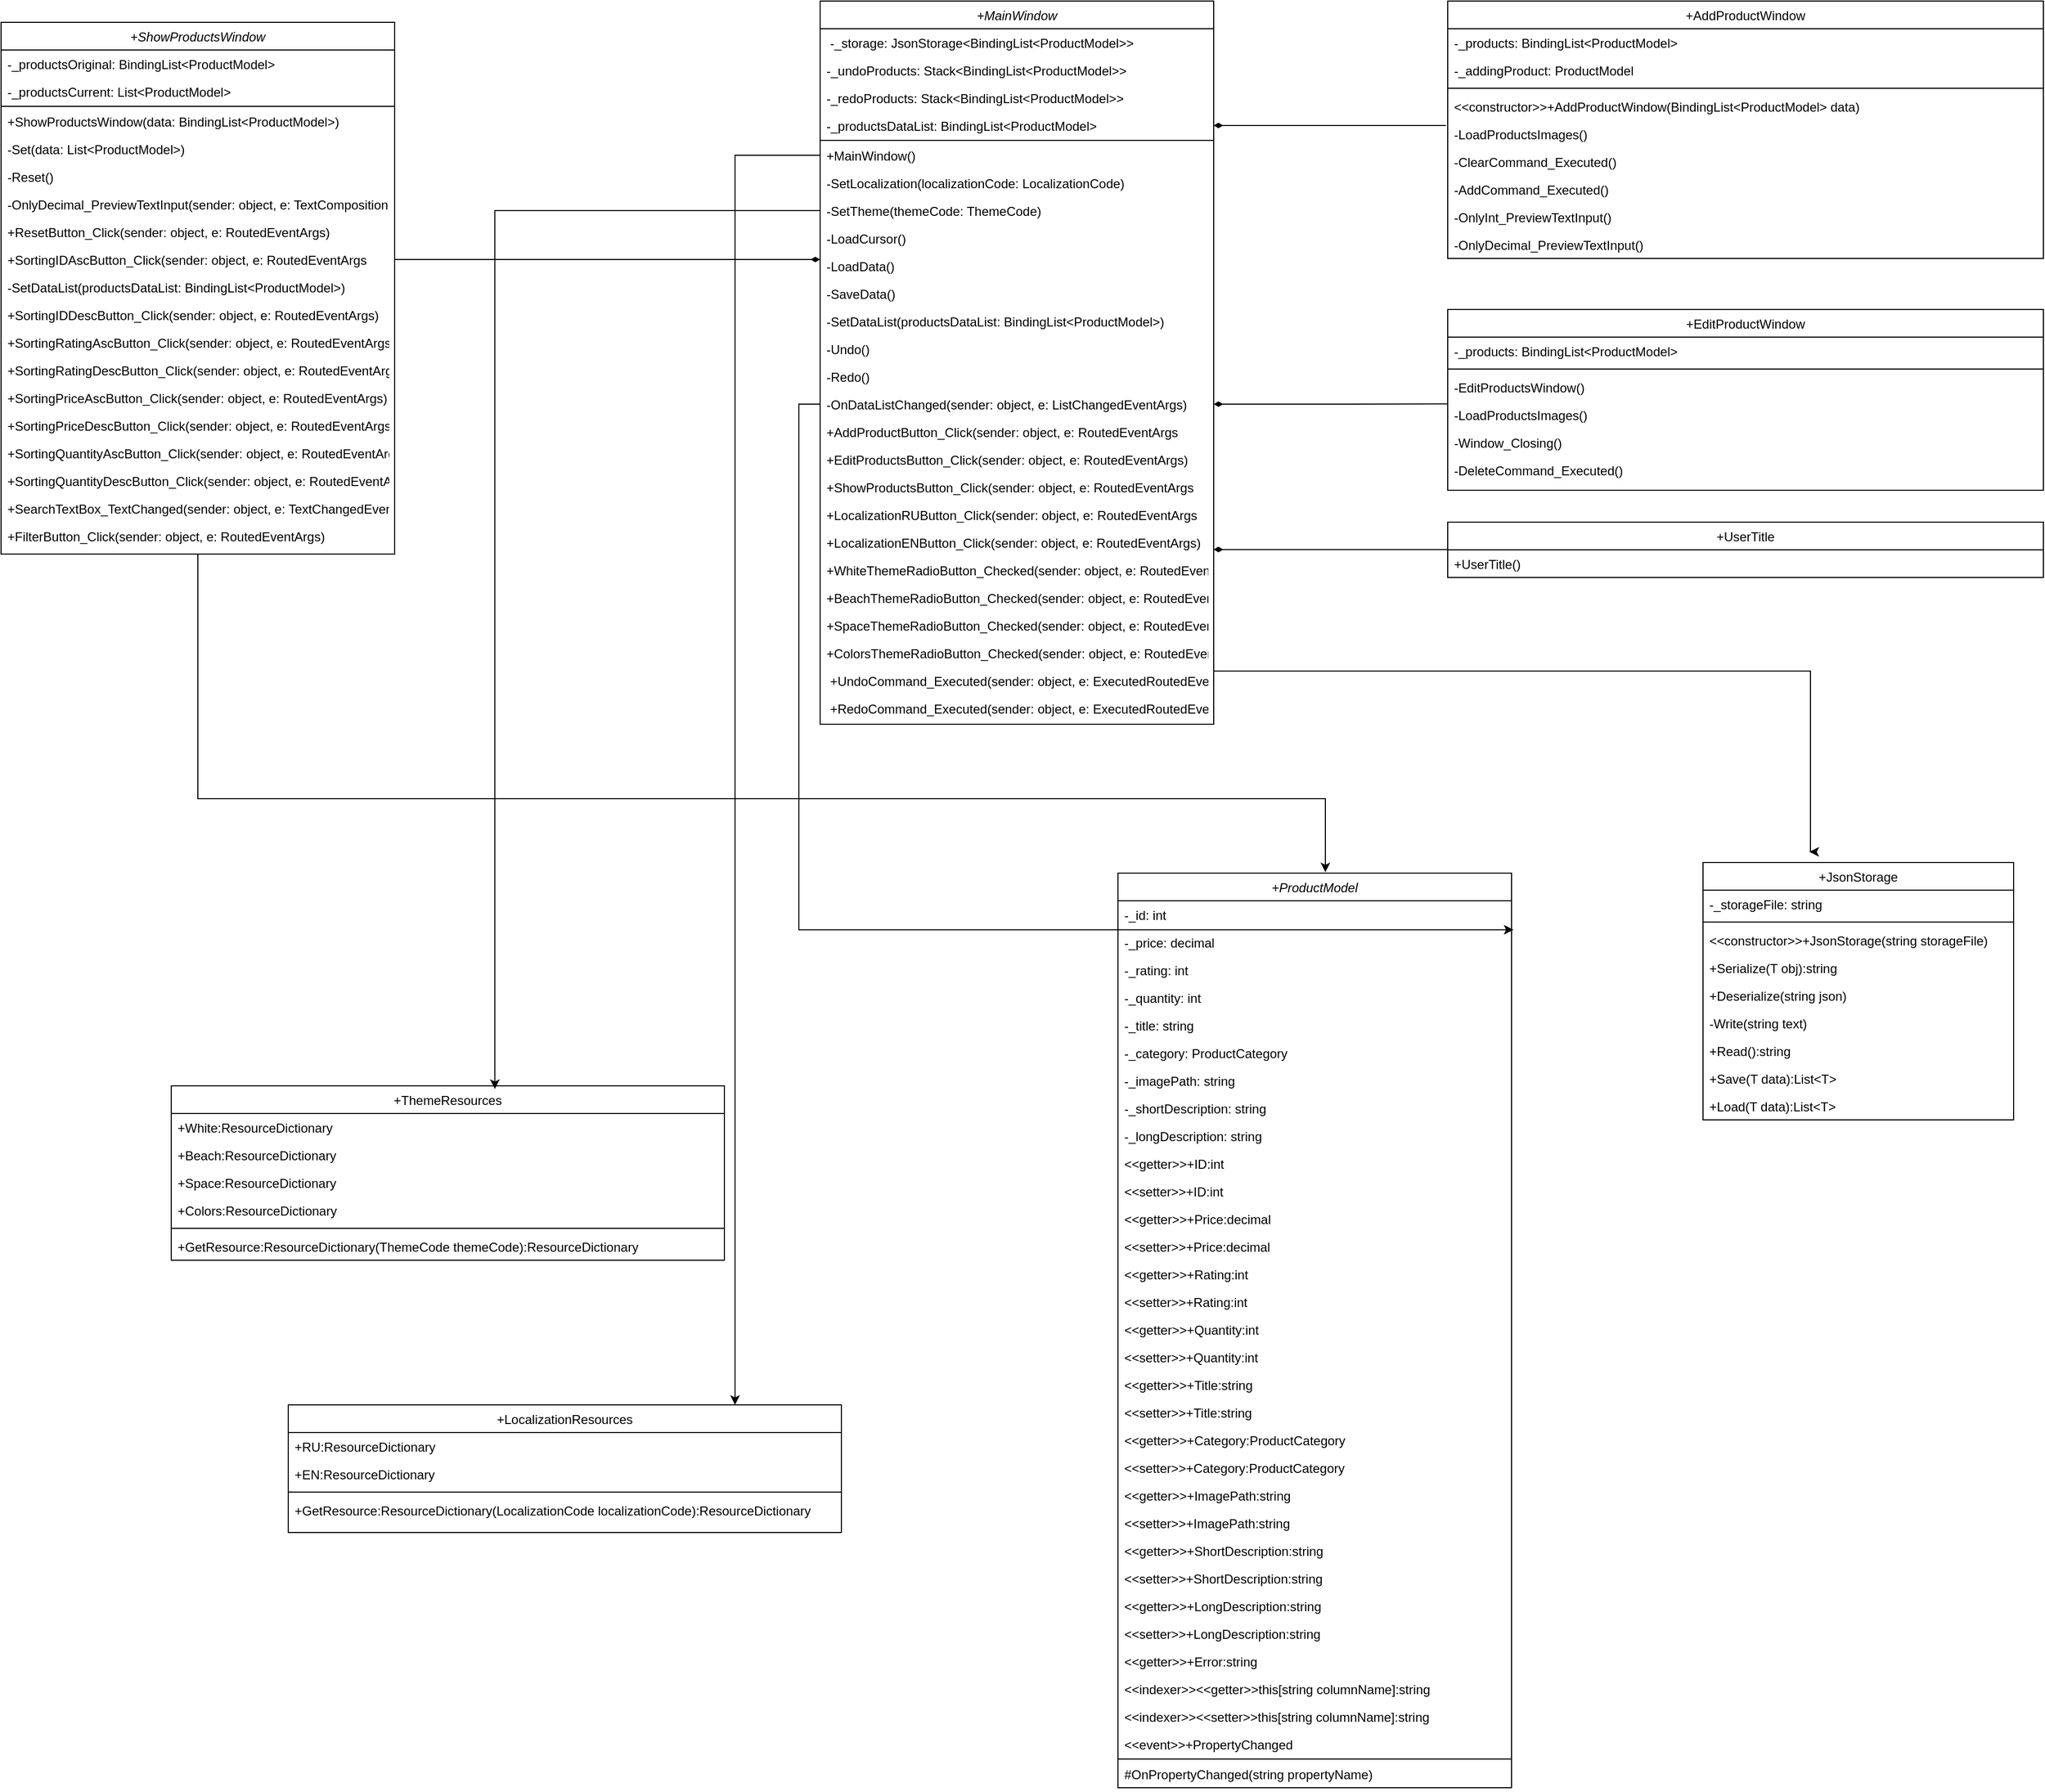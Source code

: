 <mxfile version="24.3.1" type="device">
  <diagram id="C5RBs43oDa-KdzZeNtuy" name="Page-1">
    <mxGraphModel dx="2405" dy="1918" grid="1" gridSize="10" guides="1" tooltips="1" connect="1" arrows="1" fold="1" page="1" pageScale="1" pageWidth="827" pageHeight="1169" math="0" shadow="0">
      <root>
        <mxCell id="WIyWlLk6GJQsqaUBKTNV-0" />
        <mxCell id="WIyWlLk6GJQsqaUBKTNV-1" parent="WIyWlLk6GJQsqaUBKTNV-0" />
        <mxCell id="zkfFHV4jXpPFQw0GAbJ--0" value="+ProductModel" style="swimlane;fontStyle=2;align=center;verticalAlign=top;childLayout=stackLayout;horizontal=1;startSize=26;horizontalStack=0;resizeParent=1;resizeLast=0;collapsible=1;marginBottom=0;rounded=0;shadow=0;strokeWidth=1;" parent="WIyWlLk6GJQsqaUBKTNV-1" vertex="1">
          <mxGeometry x="430" y="-320" width="370" height="860" as="geometry">
            <mxRectangle x="230" y="140" width="160" height="26" as="alternateBounds" />
          </mxGeometry>
        </mxCell>
        <mxCell id="zkfFHV4jXpPFQw0GAbJ--1" value="-_id: int" style="text;align=left;verticalAlign=top;spacingLeft=4;spacingRight=4;overflow=hidden;rotatable=0;points=[[0,0.5],[1,0.5]];portConstraint=eastwest;" parent="zkfFHV4jXpPFQw0GAbJ--0" vertex="1">
          <mxGeometry y="26" width="370" height="26" as="geometry" />
        </mxCell>
        <mxCell id="zkfFHV4jXpPFQw0GAbJ--2" value="-_price: decimal" style="text;align=left;verticalAlign=top;spacingLeft=4;spacingRight=4;overflow=hidden;rotatable=0;points=[[0,0.5],[1,0.5]];portConstraint=eastwest;rounded=0;shadow=0;html=0;" parent="zkfFHV4jXpPFQw0GAbJ--0" vertex="1">
          <mxGeometry y="52" width="370" height="26" as="geometry" />
        </mxCell>
        <mxCell id="zkfFHV4jXpPFQw0GAbJ--3" value="-_rating: int" style="text;align=left;verticalAlign=top;spacingLeft=4;spacingRight=4;overflow=hidden;rotatable=0;points=[[0,0.5],[1,0.5]];portConstraint=eastwest;rounded=0;shadow=0;html=0;" parent="zkfFHV4jXpPFQw0GAbJ--0" vertex="1">
          <mxGeometry y="78" width="370" height="26" as="geometry" />
        </mxCell>
        <mxCell id="Nc9b_965dw2pc8hEJclM-0" value="-_quantity: int" style="text;align=left;verticalAlign=top;spacingLeft=4;spacingRight=4;overflow=hidden;rotatable=0;points=[[0,0.5],[1,0.5]];portConstraint=eastwest;rounded=0;shadow=0;html=0;" parent="zkfFHV4jXpPFQw0GAbJ--0" vertex="1">
          <mxGeometry y="104" width="370" height="26" as="geometry" />
        </mxCell>
        <mxCell id="Nc9b_965dw2pc8hEJclM-1" value="-_title: string" style="text;align=left;verticalAlign=top;spacingLeft=4;spacingRight=4;overflow=hidden;rotatable=0;points=[[0,0.5],[1,0.5]];portConstraint=eastwest;rounded=0;shadow=0;html=0;" parent="zkfFHV4jXpPFQw0GAbJ--0" vertex="1">
          <mxGeometry y="130" width="370" height="26" as="geometry" />
        </mxCell>
        <mxCell id="Nc9b_965dw2pc8hEJclM-2" value="-_category: ProductCategory" style="text;align=left;verticalAlign=top;spacingLeft=4;spacingRight=4;overflow=hidden;rotatable=0;points=[[0,0.5],[1,0.5]];portConstraint=eastwest;rounded=0;shadow=0;html=0;" parent="zkfFHV4jXpPFQw0GAbJ--0" vertex="1">
          <mxGeometry y="156" width="370" height="26" as="geometry" />
        </mxCell>
        <mxCell id="Nc9b_965dw2pc8hEJclM-3" value="-_imagePath: string" style="text;align=left;verticalAlign=top;spacingLeft=4;spacingRight=4;overflow=hidden;rotatable=0;points=[[0,0.5],[1,0.5]];portConstraint=eastwest;rounded=0;shadow=0;html=0;" parent="zkfFHV4jXpPFQw0GAbJ--0" vertex="1">
          <mxGeometry y="182" width="370" height="26" as="geometry" />
        </mxCell>
        <mxCell id="Nc9b_965dw2pc8hEJclM-4" value="-_shortDescription: string" style="text;align=left;verticalAlign=top;spacingLeft=4;spacingRight=4;overflow=hidden;rotatable=0;points=[[0,0.5],[1,0.5]];portConstraint=eastwest;rounded=0;shadow=0;html=0;" parent="zkfFHV4jXpPFQw0GAbJ--0" vertex="1">
          <mxGeometry y="208" width="370" height="26" as="geometry" />
        </mxCell>
        <mxCell id="Nc9b_965dw2pc8hEJclM-5" value="-_longDescription: string" style="text;align=left;verticalAlign=top;spacingLeft=4;spacingRight=4;overflow=hidden;rotatable=0;points=[[0,0.5],[1,0.5]];portConstraint=eastwest;rounded=0;shadow=0;html=0;" parent="zkfFHV4jXpPFQw0GAbJ--0" vertex="1">
          <mxGeometry y="234" width="370" height="26" as="geometry" />
        </mxCell>
        <mxCell id="Nc9b_965dw2pc8hEJclM-6" value="&lt;&lt;getter&gt;&gt;+ID:int" style="text;align=left;verticalAlign=top;spacingLeft=4;spacingRight=4;overflow=hidden;rotatable=0;points=[[0,0.5],[1,0.5]];portConstraint=eastwest;rounded=0;shadow=0;html=0;" parent="zkfFHV4jXpPFQw0GAbJ--0" vertex="1">
          <mxGeometry y="260" width="370" height="26" as="geometry" />
        </mxCell>
        <mxCell id="Nc9b_965dw2pc8hEJclM-7" value="&lt;&lt;setter&gt;&gt;+ID:int" style="text;align=left;verticalAlign=top;spacingLeft=4;spacingRight=4;overflow=hidden;rotatable=0;points=[[0,0.5],[1,0.5]];portConstraint=eastwest;rounded=0;shadow=0;html=0;" parent="zkfFHV4jXpPFQw0GAbJ--0" vertex="1">
          <mxGeometry y="286" width="370" height="26" as="geometry" />
        </mxCell>
        <mxCell id="Nc9b_965dw2pc8hEJclM-8" value="&lt;&lt;getter&gt;&gt;+Price:decimal" style="text;align=left;verticalAlign=top;spacingLeft=4;spacingRight=4;overflow=hidden;rotatable=0;points=[[0,0.5],[1,0.5]];portConstraint=eastwest;rounded=0;shadow=0;html=0;" parent="zkfFHV4jXpPFQw0GAbJ--0" vertex="1">
          <mxGeometry y="312" width="370" height="26" as="geometry" />
        </mxCell>
        <mxCell id="Nc9b_965dw2pc8hEJclM-9" value="&lt;&lt;setter&gt;&gt;+Price:decimal" style="text;align=left;verticalAlign=top;spacingLeft=4;spacingRight=4;overflow=hidden;rotatable=0;points=[[0,0.5],[1,0.5]];portConstraint=eastwest;rounded=0;shadow=0;html=0;" parent="zkfFHV4jXpPFQw0GAbJ--0" vertex="1">
          <mxGeometry y="338" width="370" height="26" as="geometry" />
        </mxCell>
        <mxCell id="Nc9b_965dw2pc8hEJclM-11" value="&lt;&lt;getter&gt;&gt;+Rating:int" style="text;align=left;verticalAlign=top;spacingLeft=4;spacingRight=4;overflow=hidden;rotatable=0;points=[[0,0.5],[1,0.5]];portConstraint=eastwest;rounded=0;shadow=0;html=0;" parent="zkfFHV4jXpPFQw0GAbJ--0" vertex="1">
          <mxGeometry y="364" width="370" height="26" as="geometry" />
        </mxCell>
        <mxCell id="Nc9b_965dw2pc8hEJclM-12" value="&lt;&lt;setter&gt;&gt;+Rating:int" style="text;align=left;verticalAlign=top;spacingLeft=4;spacingRight=4;overflow=hidden;rotatable=0;points=[[0,0.5],[1,0.5]];portConstraint=eastwest;rounded=0;shadow=0;html=0;" parent="zkfFHV4jXpPFQw0GAbJ--0" vertex="1">
          <mxGeometry y="390" width="370" height="26" as="geometry" />
        </mxCell>
        <mxCell id="Nc9b_965dw2pc8hEJclM-13" value="&lt;&lt;getter&gt;&gt;+Quantity:int" style="text;align=left;verticalAlign=top;spacingLeft=4;spacingRight=4;overflow=hidden;rotatable=0;points=[[0,0.5],[1,0.5]];portConstraint=eastwest;rounded=0;shadow=0;html=0;" parent="zkfFHV4jXpPFQw0GAbJ--0" vertex="1">
          <mxGeometry y="416" width="370" height="26" as="geometry" />
        </mxCell>
        <mxCell id="Nc9b_965dw2pc8hEJclM-14" value="&lt;&lt;setter&gt;&gt;+Quantity:int" style="text;align=left;verticalAlign=top;spacingLeft=4;spacingRight=4;overflow=hidden;rotatable=0;points=[[0,0.5],[1,0.5]];portConstraint=eastwest;rounded=0;shadow=0;html=0;" parent="zkfFHV4jXpPFQw0GAbJ--0" vertex="1">
          <mxGeometry y="442" width="370" height="26" as="geometry" />
        </mxCell>
        <mxCell id="Nc9b_965dw2pc8hEJclM-15" value="&lt;&lt;getter&gt;&gt;+Title:string" style="text;align=left;verticalAlign=top;spacingLeft=4;spacingRight=4;overflow=hidden;rotatable=0;points=[[0,0.5],[1,0.5]];portConstraint=eastwest;rounded=0;shadow=0;html=0;" parent="zkfFHV4jXpPFQw0GAbJ--0" vertex="1">
          <mxGeometry y="468" width="370" height="26" as="geometry" />
        </mxCell>
        <mxCell id="Nc9b_965dw2pc8hEJclM-16" value="&lt;&lt;setter&gt;&gt;+Title:string" style="text;align=left;verticalAlign=top;spacingLeft=4;spacingRight=4;overflow=hidden;rotatable=0;points=[[0,0.5],[1,0.5]];portConstraint=eastwest;rounded=0;shadow=0;html=0;" parent="zkfFHV4jXpPFQw0GAbJ--0" vertex="1">
          <mxGeometry y="494" width="370" height="26" as="geometry" />
        </mxCell>
        <mxCell id="Nc9b_965dw2pc8hEJclM-17" value="&lt;&lt;getter&gt;&gt;+Category:ProductCategory" style="text;align=left;verticalAlign=top;spacingLeft=4;spacingRight=4;overflow=hidden;rotatable=0;points=[[0,0.5],[1,0.5]];portConstraint=eastwest;rounded=0;shadow=0;html=0;" parent="zkfFHV4jXpPFQw0GAbJ--0" vertex="1">
          <mxGeometry y="520" width="370" height="26" as="geometry" />
        </mxCell>
        <mxCell id="Nc9b_965dw2pc8hEJclM-18" value="&lt;&lt;setter&gt;&gt;+Category:ProductCategory" style="text;align=left;verticalAlign=top;spacingLeft=4;spacingRight=4;overflow=hidden;rotatable=0;points=[[0,0.5],[1,0.5]];portConstraint=eastwest;rounded=0;shadow=0;html=0;" parent="zkfFHV4jXpPFQw0GAbJ--0" vertex="1">
          <mxGeometry y="546" width="370" height="26" as="geometry" />
        </mxCell>
        <mxCell id="Nc9b_965dw2pc8hEJclM-19" value="&lt;&lt;getter&gt;&gt;+ImagePath:string" style="text;align=left;verticalAlign=top;spacingLeft=4;spacingRight=4;overflow=hidden;rotatable=0;points=[[0,0.5],[1,0.5]];portConstraint=eastwest;rounded=0;shadow=0;html=0;" parent="zkfFHV4jXpPFQw0GAbJ--0" vertex="1">
          <mxGeometry y="572" width="370" height="26" as="geometry" />
        </mxCell>
        <mxCell id="Nc9b_965dw2pc8hEJclM-20" value="&lt;&lt;setter&gt;&gt;+ImagePath:string" style="text;align=left;verticalAlign=top;spacingLeft=4;spacingRight=4;overflow=hidden;rotatable=0;points=[[0,0.5],[1,0.5]];portConstraint=eastwest;rounded=0;shadow=0;html=0;" parent="zkfFHV4jXpPFQw0GAbJ--0" vertex="1">
          <mxGeometry y="598" width="370" height="26" as="geometry" />
        </mxCell>
        <mxCell id="Nc9b_965dw2pc8hEJclM-21" value="&lt;&lt;getter&gt;&gt;+ShortDescription:string" style="text;align=left;verticalAlign=top;spacingLeft=4;spacingRight=4;overflow=hidden;rotatable=0;points=[[0,0.5],[1,0.5]];portConstraint=eastwest;rounded=0;shadow=0;html=0;" parent="zkfFHV4jXpPFQw0GAbJ--0" vertex="1">
          <mxGeometry y="624" width="370" height="26" as="geometry" />
        </mxCell>
        <mxCell id="Nc9b_965dw2pc8hEJclM-22" value="&lt;&lt;setter&gt;&gt;+ShortDescription:string" style="text;align=left;verticalAlign=top;spacingLeft=4;spacingRight=4;overflow=hidden;rotatable=0;points=[[0,0.5],[1,0.5]];portConstraint=eastwest;rounded=0;shadow=0;html=0;" parent="zkfFHV4jXpPFQw0GAbJ--0" vertex="1">
          <mxGeometry y="650" width="370" height="26" as="geometry" />
        </mxCell>
        <mxCell id="Nc9b_965dw2pc8hEJclM-23" value="&lt;&lt;getter&gt;&gt;+LongDescription:string" style="text;align=left;verticalAlign=top;spacingLeft=4;spacingRight=4;overflow=hidden;rotatable=0;points=[[0,0.5],[1,0.5]];portConstraint=eastwest;rounded=0;shadow=0;html=0;" parent="zkfFHV4jXpPFQw0GAbJ--0" vertex="1">
          <mxGeometry y="676" width="370" height="26" as="geometry" />
        </mxCell>
        <mxCell id="Nc9b_965dw2pc8hEJclM-24" value="&lt;&lt;setter&gt;&gt;+LongDescription:string" style="text;align=left;verticalAlign=top;spacingLeft=4;spacingRight=4;overflow=hidden;rotatable=0;points=[[0,0.5],[1,0.5]];portConstraint=eastwest;rounded=0;shadow=0;html=0;" parent="zkfFHV4jXpPFQw0GAbJ--0" vertex="1">
          <mxGeometry y="702" width="370" height="26" as="geometry" />
        </mxCell>
        <mxCell id="Nc9b_965dw2pc8hEJclM-25" value="&lt;&lt;getter&gt;&gt;+Error:string" style="text;align=left;verticalAlign=top;spacingLeft=4;spacingRight=4;overflow=hidden;rotatable=0;points=[[0,0.5],[1,0.5]];portConstraint=eastwest;rounded=0;shadow=0;html=0;" parent="zkfFHV4jXpPFQw0GAbJ--0" vertex="1">
          <mxGeometry y="728" width="370" height="26" as="geometry" />
        </mxCell>
        <mxCell id="Nc9b_965dw2pc8hEJclM-26" value="&lt;&lt;indexer&gt;&gt;&lt;&lt;getter&gt;&gt;this[string columnName]:string" style="text;align=left;verticalAlign=top;spacingLeft=4;spacingRight=4;overflow=hidden;rotatable=0;points=[[0,0.5],[1,0.5]];portConstraint=eastwest;rounded=0;shadow=0;html=0;" parent="zkfFHV4jXpPFQw0GAbJ--0" vertex="1">
          <mxGeometry y="754" width="370" height="26" as="geometry" />
        </mxCell>
        <mxCell id="Nc9b_965dw2pc8hEJclM-28" value="&lt;&lt;indexer&gt;&gt;&lt;&lt;setter&gt;&gt;this[string columnName]:string" style="text;align=left;verticalAlign=top;spacingLeft=4;spacingRight=4;overflow=hidden;rotatable=0;points=[[0,0.5],[1,0.5]];portConstraint=eastwest;rounded=0;shadow=0;html=0;" parent="zkfFHV4jXpPFQw0GAbJ--0" vertex="1">
          <mxGeometry y="780" width="370" height="26" as="geometry" />
        </mxCell>
        <mxCell id="Nc9b_965dw2pc8hEJclM-27" value="&lt;&lt;event&gt;&gt;+PropertyChanged" style="text;align=left;verticalAlign=top;spacingLeft=4;spacingRight=4;overflow=hidden;rotatable=0;points=[[0,0.5],[1,0.5]];portConstraint=eastwest;rounded=0;shadow=0;html=0;" parent="zkfFHV4jXpPFQw0GAbJ--0" vertex="1">
          <mxGeometry y="806" width="370" height="26" as="geometry" />
        </mxCell>
        <mxCell id="zkfFHV4jXpPFQw0GAbJ--4" value="" style="line;html=1;strokeWidth=1;align=left;verticalAlign=middle;spacingTop=-1;spacingLeft=3;spacingRight=3;rotatable=0;labelPosition=right;points=[];portConstraint=eastwest;" parent="zkfFHV4jXpPFQw0GAbJ--0" vertex="1">
          <mxGeometry y="832" width="370" height="2" as="geometry" />
        </mxCell>
        <mxCell id="zkfFHV4jXpPFQw0GAbJ--5" value="#OnPropertyChanged(string propertyName)" style="text;align=left;verticalAlign=top;spacingLeft=4;spacingRight=4;overflow=hidden;rotatable=0;points=[[0,0.5],[1,0.5]];portConstraint=eastwest;" parent="zkfFHV4jXpPFQw0GAbJ--0" vertex="1">
          <mxGeometry y="834" width="370" height="26" as="geometry" />
        </mxCell>
        <mxCell id="zkfFHV4jXpPFQw0GAbJ--13" value="+LocalizationResources" style="swimlane;fontStyle=0;align=center;verticalAlign=top;childLayout=stackLayout;horizontal=1;startSize=26;horizontalStack=0;resizeParent=1;resizeLast=0;collapsible=1;marginBottom=0;rounded=0;shadow=0;strokeWidth=1;" parent="WIyWlLk6GJQsqaUBKTNV-1" vertex="1">
          <mxGeometry x="-350" y="180" width="520" height="120" as="geometry">
            <mxRectangle x="340" y="380" width="170" height="26" as="alternateBounds" />
          </mxGeometry>
        </mxCell>
        <mxCell id="zkfFHV4jXpPFQw0GAbJ--14" value="+RU:ResourceDictionary" style="text;align=left;verticalAlign=top;spacingLeft=4;spacingRight=4;overflow=hidden;rotatable=0;points=[[0,0.5],[1,0.5]];portConstraint=eastwest;" parent="zkfFHV4jXpPFQw0GAbJ--13" vertex="1">
          <mxGeometry y="26" width="520" height="26" as="geometry" />
        </mxCell>
        <mxCell id="Nc9b_965dw2pc8hEJclM-35" value="+EN:ResourceDictionary" style="text;align=left;verticalAlign=top;spacingLeft=4;spacingRight=4;overflow=hidden;rotatable=0;points=[[0,0.5],[1,0.5]];portConstraint=eastwest;" parent="zkfFHV4jXpPFQw0GAbJ--13" vertex="1">
          <mxGeometry y="52" width="520" height="26" as="geometry" />
        </mxCell>
        <mxCell id="zkfFHV4jXpPFQw0GAbJ--15" value="" style="line;html=1;strokeWidth=1;align=left;verticalAlign=middle;spacingTop=-1;spacingLeft=3;spacingRight=3;rotatable=0;labelPosition=right;points=[];portConstraint=eastwest;" parent="zkfFHV4jXpPFQw0GAbJ--13" vertex="1">
          <mxGeometry y="78" width="520" height="8" as="geometry" />
        </mxCell>
        <mxCell id="Nc9b_965dw2pc8hEJclM-36" value="+GetResource:ResourceDictionary(LocalizationCode localizationCode):ResourceDictionary" style="text;align=left;verticalAlign=top;spacingLeft=4;spacingRight=4;overflow=hidden;rotatable=0;points=[[0,0.5],[1,0.5]];portConstraint=eastwest;" parent="zkfFHV4jXpPFQw0GAbJ--13" vertex="1">
          <mxGeometry y="86" width="520" height="26" as="geometry" />
        </mxCell>
        <mxCell id="zkfFHV4jXpPFQw0GAbJ--17" value="+JsonStorage" style="swimlane;fontStyle=0;align=center;verticalAlign=top;childLayout=stackLayout;horizontal=1;startSize=26;horizontalStack=0;resizeParent=1;resizeLast=0;collapsible=1;marginBottom=0;rounded=0;shadow=0;strokeWidth=1;" parent="WIyWlLk6GJQsqaUBKTNV-1" vertex="1">
          <mxGeometry x="980" y="-330" width="292" height="242" as="geometry">
            <mxRectangle x="550" y="140" width="160" height="26" as="alternateBounds" />
          </mxGeometry>
        </mxCell>
        <mxCell id="zkfFHV4jXpPFQw0GAbJ--18" value="-_storageFile: string" style="text;align=left;verticalAlign=top;spacingLeft=4;spacingRight=4;overflow=hidden;rotatable=0;points=[[0,0.5],[1,0.5]];portConstraint=eastwest;" parent="zkfFHV4jXpPFQw0GAbJ--17" vertex="1">
          <mxGeometry y="26" width="292" height="26" as="geometry" />
        </mxCell>
        <mxCell id="zkfFHV4jXpPFQw0GAbJ--23" value="" style="line;html=1;strokeWidth=1;align=left;verticalAlign=middle;spacingTop=-1;spacingLeft=3;spacingRight=3;rotatable=0;labelPosition=right;points=[];portConstraint=eastwest;" parent="zkfFHV4jXpPFQw0GAbJ--17" vertex="1">
          <mxGeometry y="52" width="292" height="8" as="geometry" />
        </mxCell>
        <mxCell id="zkfFHV4jXpPFQw0GAbJ--24" value="&lt;&lt;constructor&gt;&gt;+JsonStorage(string storageFile)" style="text;align=left;verticalAlign=top;spacingLeft=4;spacingRight=4;overflow=hidden;rotatable=0;points=[[0,0.5],[1,0.5]];portConstraint=eastwest;" parent="zkfFHV4jXpPFQw0GAbJ--17" vertex="1">
          <mxGeometry y="60" width="292" height="26" as="geometry" />
        </mxCell>
        <mxCell id="zkfFHV4jXpPFQw0GAbJ--25" value="+Serialize(T obj):string" style="text;align=left;verticalAlign=top;spacingLeft=4;spacingRight=4;overflow=hidden;rotatable=0;points=[[0,0.5],[1,0.5]];portConstraint=eastwest;" parent="zkfFHV4jXpPFQw0GAbJ--17" vertex="1">
          <mxGeometry y="86" width="292" height="26" as="geometry" />
        </mxCell>
        <mxCell id="Nc9b_965dw2pc8hEJclM-30" value="+Deserialize(string json)" style="text;align=left;verticalAlign=top;spacingLeft=4;spacingRight=4;overflow=hidden;rotatable=0;points=[[0,0.5],[1,0.5]];portConstraint=eastwest;" parent="zkfFHV4jXpPFQw0GAbJ--17" vertex="1">
          <mxGeometry y="112" width="292" height="26" as="geometry" />
        </mxCell>
        <mxCell id="Nc9b_965dw2pc8hEJclM-31" value="-Write(string text)" style="text;align=left;verticalAlign=top;spacingLeft=4;spacingRight=4;overflow=hidden;rotatable=0;points=[[0,0.5],[1,0.5]];portConstraint=eastwest;" parent="zkfFHV4jXpPFQw0GAbJ--17" vertex="1">
          <mxGeometry y="138" width="292" height="26" as="geometry" />
        </mxCell>
        <mxCell id="Nc9b_965dw2pc8hEJclM-32" value="+Read():string" style="text;align=left;verticalAlign=top;spacingLeft=4;spacingRight=4;overflow=hidden;rotatable=0;points=[[0,0.5],[1,0.5]];portConstraint=eastwest;" parent="zkfFHV4jXpPFQw0GAbJ--17" vertex="1">
          <mxGeometry y="164" width="292" height="26" as="geometry" />
        </mxCell>
        <mxCell id="Nc9b_965dw2pc8hEJclM-33" value="+Save(T data):List&lt;T&gt;" style="text;align=left;verticalAlign=top;spacingLeft=4;spacingRight=4;overflow=hidden;rotatable=0;points=[[0,0.5],[1,0.5]];portConstraint=eastwest;" parent="zkfFHV4jXpPFQw0GAbJ--17" vertex="1">
          <mxGeometry y="190" width="292" height="26" as="geometry" />
        </mxCell>
        <mxCell id="Nc9b_965dw2pc8hEJclM-34" value="+Load(T data):List&lt;T&gt;" style="text;align=left;verticalAlign=top;spacingLeft=4;spacingRight=4;overflow=hidden;rotatable=0;points=[[0,0.5],[1,0.5]];portConstraint=eastwest;" parent="zkfFHV4jXpPFQw0GAbJ--17" vertex="1">
          <mxGeometry y="216" width="292" height="26" as="geometry" />
        </mxCell>
        <mxCell id="Nc9b_965dw2pc8hEJclM-37" value="+ThemeResources" style="swimlane;fontStyle=0;align=center;verticalAlign=top;childLayout=stackLayout;horizontal=1;startSize=26;horizontalStack=0;resizeParent=1;resizeLast=0;collapsible=1;marginBottom=0;rounded=0;shadow=0;strokeWidth=1;" parent="WIyWlLk6GJQsqaUBKTNV-1" vertex="1">
          <mxGeometry x="-460" y="-120" width="520" height="164" as="geometry">
            <mxRectangle x="340" y="380" width="170" height="26" as="alternateBounds" />
          </mxGeometry>
        </mxCell>
        <mxCell id="Nc9b_965dw2pc8hEJclM-38" value="+White:ResourceDictionary" style="text;align=left;verticalAlign=top;spacingLeft=4;spacingRight=4;overflow=hidden;rotatable=0;points=[[0,0.5],[1,0.5]];portConstraint=eastwest;" parent="Nc9b_965dw2pc8hEJclM-37" vertex="1">
          <mxGeometry y="26" width="520" height="26" as="geometry" />
        </mxCell>
        <mxCell id="Nc9b_965dw2pc8hEJclM-39" value="+Beach:ResourceDictionary" style="text;align=left;verticalAlign=top;spacingLeft=4;spacingRight=4;overflow=hidden;rotatable=0;points=[[0,0.5],[1,0.5]];portConstraint=eastwest;" parent="Nc9b_965dw2pc8hEJclM-37" vertex="1">
          <mxGeometry y="52" width="520" height="26" as="geometry" />
        </mxCell>
        <mxCell id="Nc9b_965dw2pc8hEJclM-47" value="+Space:ResourceDictionary" style="text;align=left;verticalAlign=top;spacingLeft=4;spacingRight=4;overflow=hidden;rotatable=0;points=[[0,0.5],[1,0.5]];portConstraint=eastwest;" parent="Nc9b_965dw2pc8hEJclM-37" vertex="1">
          <mxGeometry y="78" width="520" height="26" as="geometry" />
        </mxCell>
        <mxCell id="Nc9b_965dw2pc8hEJclM-54" value="+Colors:ResourceDictionary" style="text;align=left;verticalAlign=top;spacingLeft=4;spacingRight=4;overflow=hidden;rotatable=0;points=[[0,0.5],[1,0.5]];portConstraint=eastwest;" parent="Nc9b_965dw2pc8hEJclM-37" vertex="1">
          <mxGeometry y="104" width="520" height="26" as="geometry" />
        </mxCell>
        <mxCell id="Nc9b_965dw2pc8hEJclM-40" value="" style="line;html=1;strokeWidth=1;align=left;verticalAlign=middle;spacingTop=-1;spacingLeft=3;spacingRight=3;rotatable=0;labelPosition=right;points=[];portConstraint=eastwest;" parent="Nc9b_965dw2pc8hEJclM-37" vertex="1">
          <mxGeometry y="130" width="520" height="8" as="geometry" />
        </mxCell>
        <mxCell id="Nc9b_965dw2pc8hEJclM-41" value="+GetResource:ResourceDictionary(ThemeCode themeCode):ResourceDictionary" style="text;align=left;verticalAlign=top;spacingLeft=4;spacingRight=4;overflow=hidden;rotatable=0;points=[[0,0.5],[1,0.5]];portConstraint=eastwest;" parent="Nc9b_965dw2pc8hEJclM-37" vertex="1">
          <mxGeometry y="138" width="520" height="26" as="geometry" />
        </mxCell>
        <mxCell id="Nc9b_965dw2pc8hEJclM-55" value="+AddProductWindow" style="swimlane;fontStyle=0;align=center;verticalAlign=top;childLayout=stackLayout;horizontal=1;startSize=26;horizontalStack=0;resizeParent=1;resizeLast=0;collapsible=1;marginBottom=0;rounded=0;shadow=0;strokeWidth=1;" parent="WIyWlLk6GJQsqaUBKTNV-1" vertex="1">
          <mxGeometry x="740" y="-1140" width="560" height="242" as="geometry">
            <mxRectangle x="550" y="140" width="160" height="26" as="alternateBounds" />
          </mxGeometry>
        </mxCell>
        <mxCell id="Nc9b_965dw2pc8hEJclM-56" value="-_products: BindingList&lt;ProductModel&gt;" style="text;align=left;verticalAlign=top;spacingLeft=4;spacingRight=4;overflow=hidden;rotatable=0;points=[[0,0.5],[1,0.5]];portConstraint=eastwest;" parent="Nc9b_965dw2pc8hEJclM-55" vertex="1">
          <mxGeometry y="26" width="560" height="26" as="geometry" />
        </mxCell>
        <mxCell id="Nc9b_965dw2pc8hEJclM-65" value="-_addingProduct: ProductModel" style="text;align=left;verticalAlign=top;spacingLeft=4;spacingRight=4;overflow=hidden;rotatable=0;points=[[0,0.5],[1,0.5]];portConstraint=eastwest;" parent="Nc9b_965dw2pc8hEJclM-55" vertex="1">
          <mxGeometry y="52" width="560" height="26" as="geometry" />
        </mxCell>
        <mxCell id="Nc9b_965dw2pc8hEJclM-57" value="" style="line;html=1;strokeWidth=1;align=left;verticalAlign=middle;spacingTop=-1;spacingLeft=3;spacingRight=3;rotatable=0;labelPosition=right;points=[];portConstraint=eastwest;" parent="Nc9b_965dw2pc8hEJclM-55" vertex="1">
          <mxGeometry y="78" width="560" height="8" as="geometry" />
        </mxCell>
        <mxCell id="Nc9b_965dw2pc8hEJclM-58" value="&lt;&lt;constructor&gt;&gt;+AddProductWindow(BindingList&lt;ProductModel&gt; data)" style="text;align=left;verticalAlign=top;spacingLeft=4;spacingRight=4;overflow=hidden;rotatable=0;points=[[0,0.5],[1,0.5]];portConstraint=eastwest;" parent="Nc9b_965dw2pc8hEJclM-55" vertex="1">
          <mxGeometry y="86" width="560" height="26" as="geometry" />
        </mxCell>
        <mxCell id="Nc9b_965dw2pc8hEJclM-59" value="-LoadProductsImages()" style="text;align=left;verticalAlign=top;spacingLeft=4;spacingRight=4;overflow=hidden;rotatable=0;points=[[0,0.5],[1,0.5]];portConstraint=eastwest;" parent="Nc9b_965dw2pc8hEJclM-55" vertex="1">
          <mxGeometry y="112" width="560" height="26" as="geometry" />
        </mxCell>
        <mxCell id="Nc9b_965dw2pc8hEJclM-60" value="-ClearCommand_Executed()" style="text;align=left;verticalAlign=top;spacingLeft=4;spacingRight=4;overflow=hidden;rotatable=0;points=[[0,0.5],[1,0.5]];portConstraint=eastwest;" parent="Nc9b_965dw2pc8hEJclM-55" vertex="1">
          <mxGeometry y="138" width="560" height="26" as="geometry" />
        </mxCell>
        <mxCell id="Nc9b_965dw2pc8hEJclM-61" value="-AddCommand_Executed()" style="text;align=left;verticalAlign=top;spacingLeft=4;spacingRight=4;overflow=hidden;rotatable=0;points=[[0,0.5],[1,0.5]];portConstraint=eastwest;" parent="Nc9b_965dw2pc8hEJclM-55" vertex="1">
          <mxGeometry y="164" width="560" height="26" as="geometry" />
        </mxCell>
        <mxCell id="Nc9b_965dw2pc8hEJclM-62" value="-OnlyInt_PreviewTextInput()" style="text;align=left;verticalAlign=top;spacingLeft=4;spacingRight=4;overflow=hidden;rotatable=0;points=[[0,0.5],[1,0.5]];portConstraint=eastwest;" parent="Nc9b_965dw2pc8hEJclM-55" vertex="1">
          <mxGeometry y="190" width="560" height="26" as="geometry" />
        </mxCell>
        <mxCell id="Nc9b_965dw2pc8hEJclM-63" value="-OnlyDecimal_PreviewTextInput()" style="text;align=left;verticalAlign=top;spacingLeft=4;spacingRight=4;overflow=hidden;rotatable=0;points=[[0,0.5],[1,0.5]];portConstraint=eastwest;" parent="Nc9b_965dw2pc8hEJclM-55" vertex="1">
          <mxGeometry y="216" width="560" height="26" as="geometry" />
        </mxCell>
        <mxCell id="1xLCc8wFQUUCkuIpLKRP-0" value="+EditProductWindow" style="swimlane;fontStyle=0;align=center;verticalAlign=top;childLayout=stackLayout;horizontal=1;startSize=26;horizontalStack=0;resizeParent=1;resizeLast=0;collapsible=1;marginBottom=0;rounded=0;shadow=0;strokeWidth=1;" vertex="1" parent="WIyWlLk6GJQsqaUBKTNV-1">
          <mxGeometry x="740" y="-850" width="560" height="170" as="geometry">
            <mxRectangle x="550" y="140" width="160" height="26" as="alternateBounds" />
          </mxGeometry>
        </mxCell>
        <mxCell id="1xLCc8wFQUUCkuIpLKRP-1" value="-_products: BindingList&lt;ProductModel&gt;" style="text;align=left;verticalAlign=top;spacingLeft=4;spacingRight=4;overflow=hidden;rotatable=0;points=[[0,0.5],[1,0.5]];portConstraint=eastwest;" vertex="1" parent="1xLCc8wFQUUCkuIpLKRP-0">
          <mxGeometry y="26" width="560" height="26" as="geometry" />
        </mxCell>
        <mxCell id="1xLCc8wFQUUCkuIpLKRP-3" value="" style="line;html=1;strokeWidth=1;align=left;verticalAlign=middle;spacingTop=-1;spacingLeft=3;spacingRight=3;rotatable=0;labelPosition=right;points=[];portConstraint=eastwest;" vertex="1" parent="1xLCc8wFQUUCkuIpLKRP-0">
          <mxGeometry y="52" width="560" height="8" as="geometry" />
        </mxCell>
        <mxCell id="1xLCc8wFQUUCkuIpLKRP-4" value="-EditProductsWindow()" style="text;align=left;verticalAlign=top;spacingLeft=4;spacingRight=4;overflow=hidden;rotatable=0;points=[[0,0.5],[1,0.5]];portConstraint=eastwest;" vertex="1" parent="1xLCc8wFQUUCkuIpLKRP-0">
          <mxGeometry y="60" width="560" height="26" as="geometry" />
        </mxCell>
        <mxCell id="1xLCc8wFQUUCkuIpLKRP-5" value="-LoadProductsImages()" style="text;align=left;verticalAlign=top;spacingLeft=4;spacingRight=4;overflow=hidden;rotatable=0;points=[[0,0.5],[1,0.5]];portConstraint=eastwest;" vertex="1" parent="1xLCc8wFQUUCkuIpLKRP-0">
          <mxGeometry y="86" width="560" height="26" as="geometry" />
        </mxCell>
        <mxCell id="1xLCc8wFQUUCkuIpLKRP-6" value="-Window_Closing()" style="text;align=left;verticalAlign=top;spacingLeft=4;spacingRight=4;overflow=hidden;rotatable=0;points=[[0,0.5],[1,0.5]];portConstraint=eastwest;" vertex="1" parent="1xLCc8wFQUUCkuIpLKRP-0">
          <mxGeometry y="112" width="560" height="26" as="geometry" />
        </mxCell>
        <mxCell id="1xLCc8wFQUUCkuIpLKRP-7" value="-DeleteCommand_Executed()" style="text;align=left;verticalAlign=top;spacingLeft=4;spacingRight=4;overflow=hidden;rotatable=0;points=[[0,0.5],[1,0.5]];portConstraint=eastwest;" vertex="1" parent="1xLCc8wFQUUCkuIpLKRP-0">
          <mxGeometry y="138" width="560" height="26" as="geometry" />
        </mxCell>
        <mxCell id="1xLCc8wFQUUCkuIpLKRP-10" value="+MainWindow" style="swimlane;fontStyle=2;align=center;verticalAlign=top;childLayout=stackLayout;horizontal=1;startSize=26;horizontalStack=0;resizeParent=1;resizeLast=0;collapsible=1;marginBottom=0;rounded=0;shadow=0;strokeWidth=1;" vertex="1" parent="WIyWlLk6GJQsqaUBKTNV-1">
          <mxGeometry x="150" y="-1140" width="370" height="680" as="geometry">
            <mxRectangle x="230" y="140" width="160" height="26" as="alternateBounds" />
          </mxGeometry>
        </mxCell>
        <mxCell id="1xLCc8wFQUUCkuIpLKRP-11" value=" -_storage: JsonStorage&lt;BindingList&lt;ProductModel&gt;&gt;" style="text;align=left;verticalAlign=top;spacingLeft=4;spacingRight=4;overflow=hidden;rotatable=0;points=[[0,0.5],[1,0.5]];portConstraint=eastwest;" vertex="1" parent="1xLCc8wFQUUCkuIpLKRP-10">
          <mxGeometry y="26" width="370" height="26" as="geometry" />
        </mxCell>
        <mxCell id="1xLCc8wFQUUCkuIpLKRP-12" value="-_undoProducts: Stack&lt;BindingList&lt;ProductModel&gt;&gt;" style="text;align=left;verticalAlign=top;spacingLeft=4;spacingRight=4;overflow=hidden;rotatable=0;points=[[0,0.5],[1,0.5]];portConstraint=eastwest;rounded=0;shadow=0;html=0;" vertex="1" parent="1xLCc8wFQUUCkuIpLKRP-10">
          <mxGeometry y="52" width="370" height="26" as="geometry" />
        </mxCell>
        <mxCell id="1xLCc8wFQUUCkuIpLKRP-13" value="-_redoProducts: Stack&lt;BindingList&lt;ProductModel&gt;&gt;" style="text;align=left;verticalAlign=top;spacingLeft=4;spacingRight=4;overflow=hidden;rotatable=0;points=[[0,0.5],[1,0.5]];portConstraint=eastwest;rounded=0;shadow=0;html=0;" vertex="1" parent="1xLCc8wFQUUCkuIpLKRP-10">
          <mxGeometry y="78" width="370" height="26" as="geometry" />
        </mxCell>
        <mxCell id="1xLCc8wFQUUCkuIpLKRP-14" value="-_productsDataList: BindingList&lt;ProductModel&gt;" style="text;align=left;verticalAlign=top;spacingLeft=4;spacingRight=4;overflow=hidden;rotatable=0;points=[[0,0.5],[1,0.5]];portConstraint=eastwest;rounded=0;shadow=0;html=0;" vertex="1" parent="1xLCc8wFQUUCkuIpLKRP-10">
          <mxGeometry y="104" width="370" height="26" as="geometry" />
        </mxCell>
        <mxCell id="1xLCc8wFQUUCkuIpLKRP-42" value="" style="line;html=1;strokeWidth=1;align=left;verticalAlign=middle;spacingTop=-1;spacingLeft=3;spacingRight=3;rotatable=0;labelPosition=right;points=[];portConstraint=eastwest;" vertex="1" parent="1xLCc8wFQUUCkuIpLKRP-10">
          <mxGeometry y="130" width="370" height="2" as="geometry" />
        </mxCell>
        <mxCell id="1xLCc8wFQUUCkuIpLKRP-44" value="+MainWindow()     " style="text;align=left;verticalAlign=top;spacingLeft=4;spacingRight=4;overflow=hidden;rotatable=0;points=[[0,0.5],[1,0.5]];portConstraint=eastwest;rounded=0;shadow=0;html=0;" vertex="1" parent="1xLCc8wFQUUCkuIpLKRP-10">
          <mxGeometry y="132" width="370" height="26" as="geometry" />
        </mxCell>
        <mxCell id="1xLCc8wFQUUCkuIpLKRP-45" value="-SetLocalization(localizationCode: LocalizationCode)" style="text;align=left;verticalAlign=top;spacingLeft=4;spacingRight=4;overflow=hidden;rotatable=0;points=[[0,0.5],[1,0.5]];portConstraint=eastwest;rounded=0;shadow=0;html=0;" vertex="1" parent="1xLCc8wFQUUCkuIpLKRP-10">
          <mxGeometry y="158" width="370" height="26" as="geometry" />
        </mxCell>
        <mxCell id="1xLCc8wFQUUCkuIpLKRP-49" value="-SetTheme(themeCode: ThemeCode)" style="text;align=left;verticalAlign=top;spacingLeft=4;spacingRight=4;overflow=hidden;rotatable=0;points=[[0,0.5],[1,0.5]];portConstraint=eastwest;rounded=0;shadow=0;html=0;" vertex="1" parent="1xLCc8wFQUUCkuIpLKRP-10">
          <mxGeometry y="184" width="370" height="26" as="geometry" />
        </mxCell>
        <mxCell id="1xLCc8wFQUUCkuIpLKRP-48" value="-LoadCursor()" style="text;align=left;verticalAlign=top;spacingLeft=4;spacingRight=4;overflow=hidden;rotatable=0;points=[[0,0.5],[1,0.5]];portConstraint=eastwest;rounded=0;shadow=0;html=0;" vertex="1" parent="1xLCc8wFQUUCkuIpLKRP-10">
          <mxGeometry y="210" width="370" height="26" as="geometry" />
        </mxCell>
        <mxCell id="1xLCc8wFQUUCkuIpLKRP-47" value="-LoadData()" style="text;align=left;verticalAlign=top;spacingLeft=4;spacingRight=4;overflow=hidden;rotatable=0;points=[[0,0.5],[1,0.5]];portConstraint=eastwest;rounded=0;shadow=0;html=0;" vertex="1" parent="1xLCc8wFQUUCkuIpLKRP-10">
          <mxGeometry y="236" width="370" height="26" as="geometry" />
        </mxCell>
        <mxCell id="1xLCc8wFQUUCkuIpLKRP-110" style="edgeStyle=orthogonalEdgeStyle;rounded=0;orthogonalLoop=1;jettySize=auto;html=1;" edge="1" parent="1xLCc8wFQUUCkuIpLKRP-10" source="1xLCc8wFQUUCkuIpLKRP-46">
          <mxGeometry relative="1" as="geometry">
            <mxPoint x="930.0" y="800" as="targetPoint" />
            <Array as="points">
              <mxPoint x="370" y="630" />
              <mxPoint x="931" y="630" />
            </Array>
          </mxGeometry>
        </mxCell>
        <mxCell id="1xLCc8wFQUUCkuIpLKRP-46" value="-SaveData()" style="text;align=left;verticalAlign=top;spacingLeft=4;spacingRight=4;overflow=hidden;rotatable=0;points=[[0,0.5],[1,0.5]];portConstraint=eastwest;rounded=0;shadow=0;html=0;" vertex="1" parent="1xLCc8wFQUUCkuIpLKRP-10">
          <mxGeometry y="262" width="370" height="26" as="geometry" />
        </mxCell>
        <mxCell id="1xLCc8wFQUUCkuIpLKRP-50" value="-SetDataList(productsDataList: BindingList&lt;ProductModel&gt;)" style="text;align=left;verticalAlign=top;spacingLeft=4;spacingRight=4;overflow=hidden;rotatable=0;points=[[0,0.5],[1,0.5]];portConstraint=eastwest;rounded=0;shadow=0;html=0;" vertex="1" parent="1xLCc8wFQUUCkuIpLKRP-10">
          <mxGeometry y="288" width="370" height="26" as="geometry" />
        </mxCell>
        <mxCell id="1xLCc8wFQUUCkuIpLKRP-51" value="-Undo()" style="text;align=left;verticalAlign=top;spacingLeft=4;spacingRight=4;overflow=hidden;rotatable=0;points=[[0,0.5],[1,0.5]];portConstraint=eastwest;rounded=0;shadow=0;html=0;" vertex="1" parent="1xLCc8wFQUUCkuIpLKRP-10">
          <mxGeometry y="314" width="370" height="26" as="geometry" />
        </mxCell>
        <mxCell id="1xLCc8wFQUUCkuIpLKRP-52" value="-Redo()" style="text;align=left;verticalAlign=top;spacingLeft=4;spacingRight=4;overflow=hidden;rotatable=0;points=[[0,0.5],[1,0.5]];portConstraint=eastwest;rounded=0;shadow=0;html=0;" vertex="1" parent="1xLCc8wFQUUCkuIpLKRP-10">
          <mxGeometry y="340" width="370" height="26" as="geometry" />
        </mxCell>
        <mxCell id="1xLCc8wFQUUCkuIpLKRP-53" value="-OnDataListChanged(sender: object, e: ListChangedEventArgs)" style="text;align=left;verticalAlign=top;spacingLeft=4;spacingRight=4;overflow=hidden;rotatable=0;points=[[0,0.5],[1,0.5]];portConstraint=eastwest;rounded=0;shadow=0;html=0;" vertex="1" parent="1xLCc8wFQUUCkuIpLKRP-10">
          <mxGeometry y="366" width="370" height="26" as="geometry" />
        </mxCell>
        <mxCell id="1xLCc8wFQUUCkuIpLKRP-54" value="+AddProductButton_Click(sender: object, e: RoutedEventArgs" style="text;align=left;verticalAlign=top;spacingLeft=4;spacingRight=4;overflow=hidden;rotatable=0;points=[[0,0.5],[1,0.5]];portConstraint=eastwest;rounded=0;shadow=0;html=0;" vertex="1" parent="1xLCc8wFQUUCkuIpLKRP-10">
          <mxGeometry y="392" width="370" height="26" as="geometry" />
        </mxCell>
        <mxCell id="1xLCc8wFQUUCkuIpLKRP-55" value="+EditProductsButton_Click(sender: object, e: RoutedEventArgs)" style="text;align=left;verticalAlign=top;spacingLeft=4;spacingRight=4;overflow=hidden;rotatable=0;points=[[0,0.5],[1,0.5]];portConstraint=eastwest;rounded=0;shadow=0;html=0;" vertex="1" parent="1xLCc8wFQUUCkuIpLKRP-10">
          <mxGeometry y="418" width="370" height="26" as="geometry" />
        </mxCell>
        <mxCell id="1xLCc8wFQUUCkuIpLKRP-56" value="+ShowProductsButton_Click(sender: object, e: RoutedEventArgs" style="text;align=left;verticalAlign=top;spacingLeft=4;spacingRight=4;overflow=hidden;rotatable=0;points=[[0,0.5],[1,0.5]];portConstraint=eastwest;rounded=0;shadow=0;html=0;" vertex="1" parent="1xLCc8wFQUUCkuIpLKRP-10">
          <mxGeometry y="444" width="370" height="26" as="geometry" />
        </mxCell>
        <mxCell id="1xLCc8wFQUUCkuIpLKRP-57" value="+LocalizationRUButton_Click(sender: object, e: RoutedEventArgs" style="text;align=left;verticalAlign=top;spacingLeft=4;spacingRight=4;overflow=hidden;rotatable=0;points=[[0,0.5],[1,0.5]];portConstraint=eastwest;rounded=0;shadow=0;html=0;" vertex="1" parent="1xLCc8wFQUUCkuIpLKRP-10">
          <mxGeometry y="470" width="370" height="26" as="geometry" />
        </mxCell>
        <mxCell id="1xLCc8wFQUUCkuIpLKRP-58" value="+LocalizationENButton_Click(sender: object, e: RoutedEventArgs)" style="text;align=left;verticalAlign=top;spacingLeft=4;spacingRight=4;overflow=hidden;rotatable=0;points=[[0,0.5],[1,0.5]];portConstraint=eastwest;rounded=0;shadow=0;html=0;" vertex="1" parent="1xLCc8wFQUUCkuIpLKRP-10">
          <mxGeometry y="496" width="370" height="26" as="geometry" />
        </mxCell>
        <mxCell id="1xLCc8wFQUUCkuIpLKRP-59" value="+WhiteThemeRadioButton_Checked(sender: object, e: RoutedEventArgs)" style="text;align=left;verticalAlign=top;spacingLeft=4;spacingRight=4;overflow=hidden;rotatable=0;points=[[0,0.5],[1,0.5]];portConstraint=eastwest;rounded=0;shadow=0;html=0;" vertex="1" parent="1xLCc8wFQUUCkuIpLKRP-10">
          <mxGeometry y="522" width="370" height="26" as="geometry" />
        </mxCell>
        <mxCell id="1xLCc8wFQUUCkuIpLKRP-60" value="+BeachThemeRadioButton_Checked(sender: object, e: RoutedEventArgs)" style="text;align=left;verticalAlign=top;spacingLeft=4;spacingRight=4;overflow=hidden;rotatable=0;points=[[0,0.5],[1,0.5]];portConstraint=eastwest;rounded=0;shadow=0;html=0;" vertex="1" parent="1xLCc8wFQUUCkuIpLKRP-10">
          <mxGeometry y="548" width="370" height="26" as="geometry" />
        </mxCell>
        <mxCell id="1xLCc8wFQUUCkuIpLKRP-61" value="+SpaceThemeRadioButton_Checked(sender: object, e: RoutedEventArgs)" style="text;align=left;verticalAlign=top;spacingLeft=4;spacingRight=4;overflow=hidden;rotatable=0;points=[[0,0.5],[1,0.5]];portConstraint=eastwest;rounded=0;shadow=0;html=0;" vertex="1" parent="1xLCc8wFQUUCkuIpLKRP-10">
          <mxGeometry y="574" width="370" height="26" as="geometry" />
        </mxCell>
        <mxCell id="1xLCc8wFQUUCkuIpLKRP-62" value="+ColorsThemeRadioButton_Checked(sender: object, e: RoutedEventArgs)" style="text;align=left;verticalAlign=top;spacingLeft=4;spacingRight=4;overflow=hidden;rotatable=0;points=[[0,0.5],[1,0.5]];portConstraint=eastwest;rounded=0;shadow=0;html=0;" vertex="1" parent="1xLCc8wFQUUCkuIpLKRP-10">
          <mxGeometry y="600" width="370" height="26" as="geometry" />
        </mxCell>
        <mxCell id="1xLCc8wFQUUCkuIpLKRP-63" value=" +UndoCommand_Executed(sender: object, e: ExecutedRoutedEventArgs)" style="text;align=left;verticalAlign=top;spacingLeft=4;spacingRight=4;overflow=hidden;rotatable=0;points=[[0,0.5],[1,0.5]];portConstraint=eastwest;rounded=0;shadow=0;html=0;" vertex="1" parent="1xLCc8wFQUUCkuIpLKRP-10">
          <mxGeometry y="626" width="370" height="26" as="geometry" />
        </mxCell>
        <mxCell id="1xLCc8wFQUUCkuIpLKRP-64" value=" +RedoCommand_Executed(sender: object, e: ExecutedRoutedEventArgs)" style="text;align=left;verticalAlign=top;spacingLeft=4;spacingRight=4;overflow=hidden;rotatable=0;points=[[0,0.5],[1,0.5]];portConstraint=eastwest;rounded=0;shadow=0;html=0;" vertex="1" parent="1xLCc8wFQUUCkuIpLKRP-10">
          <mxGeometry y="652" width="370" height="26" as="geometry" />
        </mxCell>
        <mxCell id="1xLCc8wFQUUCkuIpLKRP-65" value="+ShowProductsWindow" style="swimlane;fontStyle=2;align=center;verticalAlign=top;childLayout=stackLayout;horizontal=1;startSize=26;horizontalStack=0;resizeParent=1;resizeLast=0;collapsible=1;marginBottom=0;rounded=0;shadow=0;strokeWidth=1;" vertex="1" parent="WIyWlLk6GJQsqaUBKTNV-1">
          <mxGeometry x="-620" y="-1120" width="370" height="500" as="geometry">
            <mxRectangle x="230" y="140" width="160" height="26" as="alternateBounds" />
          </mxGeometry>
        </mxCell>
        <mxCell id="1xLCc8wFQUUCkuIpLKRP-66" value="-_productsOriginal: BindingList&lt;ProductModel&gt;" style="text;align=left;verticalAlign=top;spacingLeft=4;spacingRight=4;overflow=hidden;rotatable=0;points=[[0,0.5],[1,0.5]];portConstraint=eastwest;" vertex="1" parent="1xLCc8wFQUUCkuIpLKRP-65">
          <mxGeometry y="26" width="370" height="26" as="geometry" />
        </mxCell>
        <mxCell id="1xLCc8wFQUUCkuIpLKRP-67" value="-_productsCurrent: List&lt;ProductModel&gt;" style="text;align=left;verticalAlign=top;spacingLeft=4;spacingRight=4;overflow=hidden;rotatable=0;points=[[0,0.5],[1,0.5]];portConstraint=eastwest;rounded=0;shadow=0;html=0;" vertex="1" parent="1xLCc8wFQUUCkuIpLKRP-65">
          <mxGeometry y="52" width="370" height="26" as="geometry" />
        </mxCell>
        <mxCell id="1xLCc8wFQUUCkuIpLKRP-70" value="" style="line;html=1;strokeWidth=1;align=left;verticalAlign=middle;spacingTop=-1;spacingLeft=3;spacingRight=3;rotatable=0;labelPosition=right;points=[];portConstraint=eastwest;" vertex="1" parent="1xLCc8wFQUUCkuIpLKRP-65">
          <mxGeometry y="78" width="370" height="2" as="geometry" />
        </mxCell>
        <mxCell id="1xLCc8wFQUUCkuIpLKRP-71" value="+ShowProductsWindow(data: BindingList&lt;ProductModel&gt;)" style="text;align=left;verticalAlign=top;spacingLeft=4;spacingRight=4;overflow=hidden;rotatable=0;points=[[0,0.5],[1,0.5]];portConstraint=eastwest;rounded=0;shadow=0;html=0;" vertex="1" parent="1xLCc8wFQUUCkuIpLKRP-65">
          <mxGeometry y="80" width="370" height="26" as="geometry" />
        </mxCell>
        <mxCell id="1xLCc8wFQUUCkuIpLKRP-72" value="-Set(data: List&lt;ProductModel&gt;)" style="text;align=left;verticalAlign=top;spacingLeft=4;spacingRight=4;overflow=hidden;rotatable=0;points=[[0,0.5],[1,0.5]];portConstraint=eastwest;rounded=0;shadow=0;html=0;" vertex="1" parent="1xLCc8wFQUUCkuIpLKRP-65">
          <mxGeometry y="106" width="370" height="26" as="geometry" />
        </mxCell>
        <mxCell id="1xLCc8wFQUUCkuIpLKRP-73" value="-Reset()" style="text;align=left;verticalAlign=top;spacingLeft=4;spacingRight=4;overflow=hidden;rotatable=0;points=[[0,0.5],[1,0.5]];portConstraint=eastwest;rounded=0;shadow=0;html=0;" vertex="1" parent="1xLCc8wFQUUCkuIpLKRP-65">
          <mxGeometry y="132" width="370" height="26" as="geometry" />
        </mxCell>
        <mxCell id="1xLCc8wFQUUCkuIpLKRP-74" value="-OnlyDecimal_PreviewTextInput(sender: object, e: TextCompositionEventArgs)" style="text;align=left;verticalAlign=top;spacingLeft=4;spacingRight=4;overflow=hidden;rotatable=0;points=[[0,0.5],[1,0.5]];portConstraint=eastwest;rounded=0;shadow=0;html=0;" vertex="1" parent="1xLCc8wFQUUCkuIpLKRP-65">
          <mxGeometry y="158" width="370" height="26" as="geometry" />
        </mxCell>
        <mxCell id="1xLCc8wFQUUCkuIpLKRP-75" value="+ResetButton_Click(sender: object, e: RoutedEventArgs)" style="text;align=left;verticalAlign=top;spacingLeft=4;spacingRight=4;overflow=hidden;rotatable=0;points=[[0,0.5],[1,0.5]];portConstraint=eastwest;rounded=0;shadow=0;html=0;" vertex="1" parent="1xLCc8wFQUUCkuIpLKRP-65">
          <mxGeometry y="184" width="370" height="26" as="geometry" />
        </mxCell>
        <mxCell id="1xLCc8wFQUUCkuIpLKRP-76" value="+SortingIDAscButton_Click(sender: object, e: RoutedEventArgs" style="text;align=left;verticalAlign=top;spacingLeft=4;spacingRight=4;overflow=hidden;rotatable=0;points=[[0,0.5],[1,0.5]];portConstraint=eastwest;rounded=0;shadow=0;html=0;" vertex="1" parent="1xLCc8wFQUUCkuIpLKRP-65">
          <mxGeometry y="210" width="370" height="26" as="geometry" />
        </mxCell>
        <mxCell id="1xLCc8wFQUUCkuIpLKRP-77" value="-SetDataList(productsDataList: BindingList&lt;ProductModel&gt;)" style="text;align=left;verticalAlign=top;spacingLeft=4;spacingRight=4;overflow=hidden;rotatable=0;points=[[0,0.5],[1,0.5]];portConstraint=eastwest;rounded=0;shadow=0;html=0;" vertex="1" parent="1xLCc8wFQUUCkuIpLKRP-65">
          <mxGeometry y="236" width="370" height="26" as="geometry" />
        </mxCell>
        <mxCell id="1xLCc8wFQUUCkuIpLKRP-79" value="+SortingIDDescButton_Click(sender: object, e: RoutedEventArgs)" style="text;align=left;verticalAlign=top;spacingLeft=4;spacingRight=4;overflow=hidden;rotatable=0;points=[[0,0.5],[1,0.5]];portConstraint=eastwest;rounded=0;shadow=0;html=0;" vertex="1" parent="1xLCc8wFQUUCkuIpLKRP-65">
          <mxGeometry y="262" width="370" height="26" as="geometry" />
        </mxCell>
        <mxCell id="1xLCc8wFQUUCkuIpLKRP-80" value="+SortingRatingAscButton_Click(sender: object, e: RoutedEventArgs" style="text;align=left;verticalAlign=top;spacingLeft=4;spacingRight=4;overflow=hidden;rotatable=0;points=[[0,0.5],[1,0.5]];portConstraint=eastwest;rounded=0;shadow=0;html=0;" vertex="1" parent="1xLCc8wFQUUCkuIpLKRP-65">
          <mxGeometry y="288" width="370" height="26" as="geometry" />
        </mxCell>
        <mxCell id="1xLCc8wFQUUCkuIpLKRP-81" value="+SortingRatingDescButton_Click(sender: object, e: RoutedEventArgs)" style="text;align=left;verticalAlign=top;spacingLeft=4;spacingRight=4;overflow=hidden;rotatable=0;points=[[0,0.5],[1,0.5]];portConstraint=eastwest;rounded=0;shadow=0;html=0;" vertex="1" parent="1xLCc8wFQUUCkuIpLKRP-65">
          <mxGeometry y="314" width="370" height="26" as="geometry" />
        </mxCell>
        <mxCell id="1xLCc8wFQUUCkuIpLKRP-82" value="+SortingPriceAscButton_Click(sender: object, e: RoutedEventArgs)" style="text;align=left;verticalAlign=top;spacingLeft=4;spacingRight=4;overflow=hidden;rotatable=0;points=[[0,0.5],[1,0.5]];portConstraint=eastwest;rounded=0;shadow=0;html=0;" vertex="1" parent="1xLCc8wFQUUCkuIpLKRP-65">
          <mxGeometry y="340" width="370" height="26" as="geometry" />
        </mxCell>
        <mxCell id="1xLCc8wFQUUCkuIpLKRP-83" value="+SortingPriceDescButton_Click(sender: object, e: RoutedEventArgs):" style="text;align=left;verticalAlign=top;spacingLeft=4;spacingRight=4;overflow=hidden;rotatable=0;points=[[0,0.5],[1,0.5]];portConstraint=eastwest;rounded=0;shadow=0;html=0;" vertex="1" parent="1xLCc8wFQUUCkuIpLKRP-65">
          <mxGeometry y="366" width="370" height="26" as="geometry" />
        </mxCell>
        <mxCell id="1xLCc8wFQUUCkuIpLKRP-84" value="+SortingQuantityAscButton_Click(sender: object, e: RoutedEventArgs" style="text;align=left;verticalAlign=top;spacingLeft=4;spacingRight=4;overflow=hidden;rotatable=0;points=[[0,0.5],[1,0.5]];portConstraint=eastwest;rounded=0;shadow=0;html=0;" vertex="1" parent="1xLCc8wFQUUCkuIpLKRP-65">
          <mxGeometry y="392" width="370" height="26" as="geometry" />
        </mxCell>
        <mxCell id="1xLCc8wFQUUCkuIpLKRP-85" value="+SortingQuantityDescButton_Click(sender: object, e: RoutedEventArgs)" style="text;align=left;verticalAlign=top;spacingLeft=4;spacingRight=4;overflow=hidden;rotatable=0;points=[[0,0.5],[1,0.5]];portConstraint=eastwest;rounded=0;shadow=0;html=0;" vertex="1" parent="1xLCc8wFQUUCkuIpLKRP-65">
          <mxGeometry y="418" width="370" height="26" as="geometry" />
        </mxCell>
        <mxCell id="1xLCc8wFQUUCkuIpLKRP-86" value="+SearchTextBox_TextChanged(sender: object, e: TextChangedEventArgs)" style="text;align=left;verticalAlign=top;spacingLeft=4;spacingRight=4;overflow=hidden;rotatable=0;points=[[0,0.5],[1,0.5]];portConstraint=eastwest;rounded=0;shadow=0;html=0;" vertex="1" parent="1xLCc8wFQUUCkuIpLKRP-65">
          <mxGeometry y="444" width="370" height="26" as="geometry" />
        </mxCell>
        <mxCell id="1xLCc8wFQUUCkuIpLKRP-87" value="+FilterButton_Click(sender: object, e: RoutedEventArgs)" style="text;align=left;verticalAlign=top;spacingLeft=4;spacingRight=4;overflow=hidden;rotatable=0;points=[[0,0.5],[1,0.5]];portConstraint=eastwest;rounded=0;shadow=0;html=0;" vertex="1" parent="1xLCc8wFQUUCkuIpLKRP-65">
          <mxGeometry y="470" width="370" height="26" as="geometry" />
        </mxCell>
        <mxCell id="1xLCc8wFQUUCkuIpLKRP-93" value="+UserTitle" style="swimlane;fontStyle=0;align=center;verticalAlign=top;childLayout=stackLayout;horizontal=1;startSize=26;horizontalStack=0;resizeParent=1;resizeLast=0;collapsible=1;marginBottom=0;rounded=0;shadow=0;strokeWidth=1;" vertex="1" parent="WIyWlLk6GJQsqaUBKTNV-1">
          <mxGeometry x="740" y="-650" width="560" height="52" as="geometry">
            <mxRectangle x="550" y="140" width="160" height="26" as="alternateBounds" />
          </mxGeometry>
        </mxCell>
        <mxCell id="1xLCc8wFQUUCkuIpLKRP-99" value="+UserTitle()" style="text;align=left;verticalAlign=top;spacingLeft=4;spacingRight=4;overflow=hidden;rotatable=0;points=[[0,0.5],[1,0.5]];portConstraint=eastwest;" vertex="1" parent="1xLCc8wFQUUCkuIpLKRP-93">
          <mxGeometry y="26" width="560" height="26" as="geometry" />
        </mxCell>
        <mxCell id="1xLCc8wFQUUCkuIpLKRP-100" style="edgeStyle=orthogonalEdgeStyle;rounded=0;orthogonalLoop=1;jettySize=auto;html=1;entryX=-0.003;entryY=0.192;entryDx=0;entryDy=0;entryPerimeter=0;endArrow=none;endFill=0;startArrow=diamondThin;startFill=1;" edge="1" parent="WIyWlLk6GJQsqaUBKTNV-1" source="1xLCc8wFQUUCkuIpLKRP-14" target="Nc9b_965dw2pc8hEJclM-59">
          <mxGeometry relative="1" as="geometry" />
        </mxCell>
        <mxCell id="1xLCc8wFQUUCkuIpLKRP-101" style="edgeStyle=orthogonalEdgeStyle;rounded=0;orthogonalLoop=1;jettySize=auto;html=1;entryX=0;entryY=0.108;entryDx=0;entryDy=0;entryPerimeter=0;endArrow=none;endFill=0;startArrow=diamondThin;startFill=1;" edge="1" parent="WIyWlLk6GJQsqaUBKTNV-1" source="1xLCc8wFQUUCkuIpLKRP-53" target="1xLCc8wFQUUCkuIpLKRP-5">
          <mxGeometry relative="1" as="geometry" />
        </mxCell>
        <mxCell id="1xLCc8wFQUUCkuIpLKRP-102" style="edgeStyle=orthogonalEdgeStyle;rounded=0;orthogonalLoop=1;jettySize=auto;html=1;entryX=1;entryY=0.5;entryDx=0;entryDy=0;endArrow=none;endFill=0;startArrow=diamondThin;startFill=1;" edge="1" parent="WIyWlLk6GJQsqaUBKTNV-1" source="1xLCc8wFQUUCkuIpLKRP-47" target="1xLCc8wFQUUCkuIpLKRP-76">
          <mxGeometry relative="1" as="geometry">
            <Array as="points">
              <mxPoint x="50" y="-897" />
              <mxPoint x="50" y="-897" />
            </Array>
          </mxGeometry>
        </mxCell>
        <mxCell id="1xLCc8wFQUUCkuIpLKRP-103" style="edgeStyle=orthogonalEdgeStyle;rounded=0;orthogonalLoop=1;jettySize=auto;html=1;entryX=0;entryY=0.108;entryDx=0;entryDy=0;entryPerimeter=0;endArrow=none;endFill=0;startArrow=diamondThin;startFill=1;" edge="1" parent="WIyWlLk6GJQsqaUBKTNV-1">
          <mxGeometry relative="1" as="geometry">
            <mxPoint x="520" y="-624.3" as="sourcePoint" />
            <mxPoint x="740" y="-624.3" as="targetPoint" />
          </mxGeometry>
        </mxCell>
        <mxCell id="1xLCc8wFQUUCkuIpLKRP-104" style="edgeStyle=orthogonalEdgeStyle;rounded=0;orthogonalLoop=1;jettySize=auto;html=1;exitX=0;exitY=0.5;exitDx=0;exitDy=0;" edge="1" parent="WIyWlLk6GJQsqaUBKTNV-1" source="1xLCc8wFQUUCkuIpLKRP-44" target="zkfFHV4jXpPFQw0GAbJ--13">
          <mxGeometry relative="1" as="geometry">
            <Array as="points">
              <mxPoint x="70" y="-995" />
            </Array>
          </mxGeometry>
        </mxCell>
        <mxCell id="1xLCc8wFQUUCkuIpLKRP-106" style="edgeStyle=orthogonalEdgeStyle;rounded=0;orthogonalLoop=1;jettySize=auto;html=1;entryX=0.527;entryY=-0.001;entryDx=0;entryDy=0;entryPerimeter=0;" edge="1" parent="WIyWlLk6GJQsqaUBKTNV-1" source="1xLCc8wFQUUCkuIpLKRP-65" target="zkfFHV4jXpPFQw0GAbJ--0">
          <mxGeometry relative="1" as="geometry">
            <Array as="points">
              <mxPoint x="-435" y="-390" />
              <mxPoint x="625" y="-390" />
            </Array>
          </mxGeometry>
        </mxCell>
        <mxCell id="1xLCc8wFQUUCkuIpLKRP-107" style="edgeStyle=orthogonalEdgeStyle;rounded=0;orthogonalLoop=1;jettySize=auto;html=1;exitX=0;exitY=0.5;exitDx=0;exitDy=0;entryX=1.005;entryY=1.05;entryDx=0;entryDy=0;entryPerimeter=0;" edge="1" parent="WIyWlLk6GJQsqaUBKTNV-1" source="1xLCc8wFQUUCkuIpLKRP-53" target="zkfFHV4jXpPFQw0GAbJ--1">
          <mxGeometry relative="1" as="geometry" />
        </mxCell>
        <mxCell id="1xLCc8wFQUUCkuIpLKRP-109" style="edgeStyle=orthogonalEdgeStyle;rounded=0;orthogonalLoop=1;jettySize=auto;html=1;exitX=0;exitY=0.5;exitDx=0;exitDy=0;entryX=0.585;entryY=0.018;entryDx=0;entryDy=0;entryPerimeter=0;" edge="1" parent="WIyWlLk6GJQsqaUBKTNV-1" source="1xLCc8wFQUUCkuIpLKRP-49" target="Nc9b_965dw2pc8hEJclM-37">
          <mxGeometry relative="1" as="geometry" />
        </mxCell>
      </root>
    </mxGraphModel>
  </diagram>
</mxfile>
